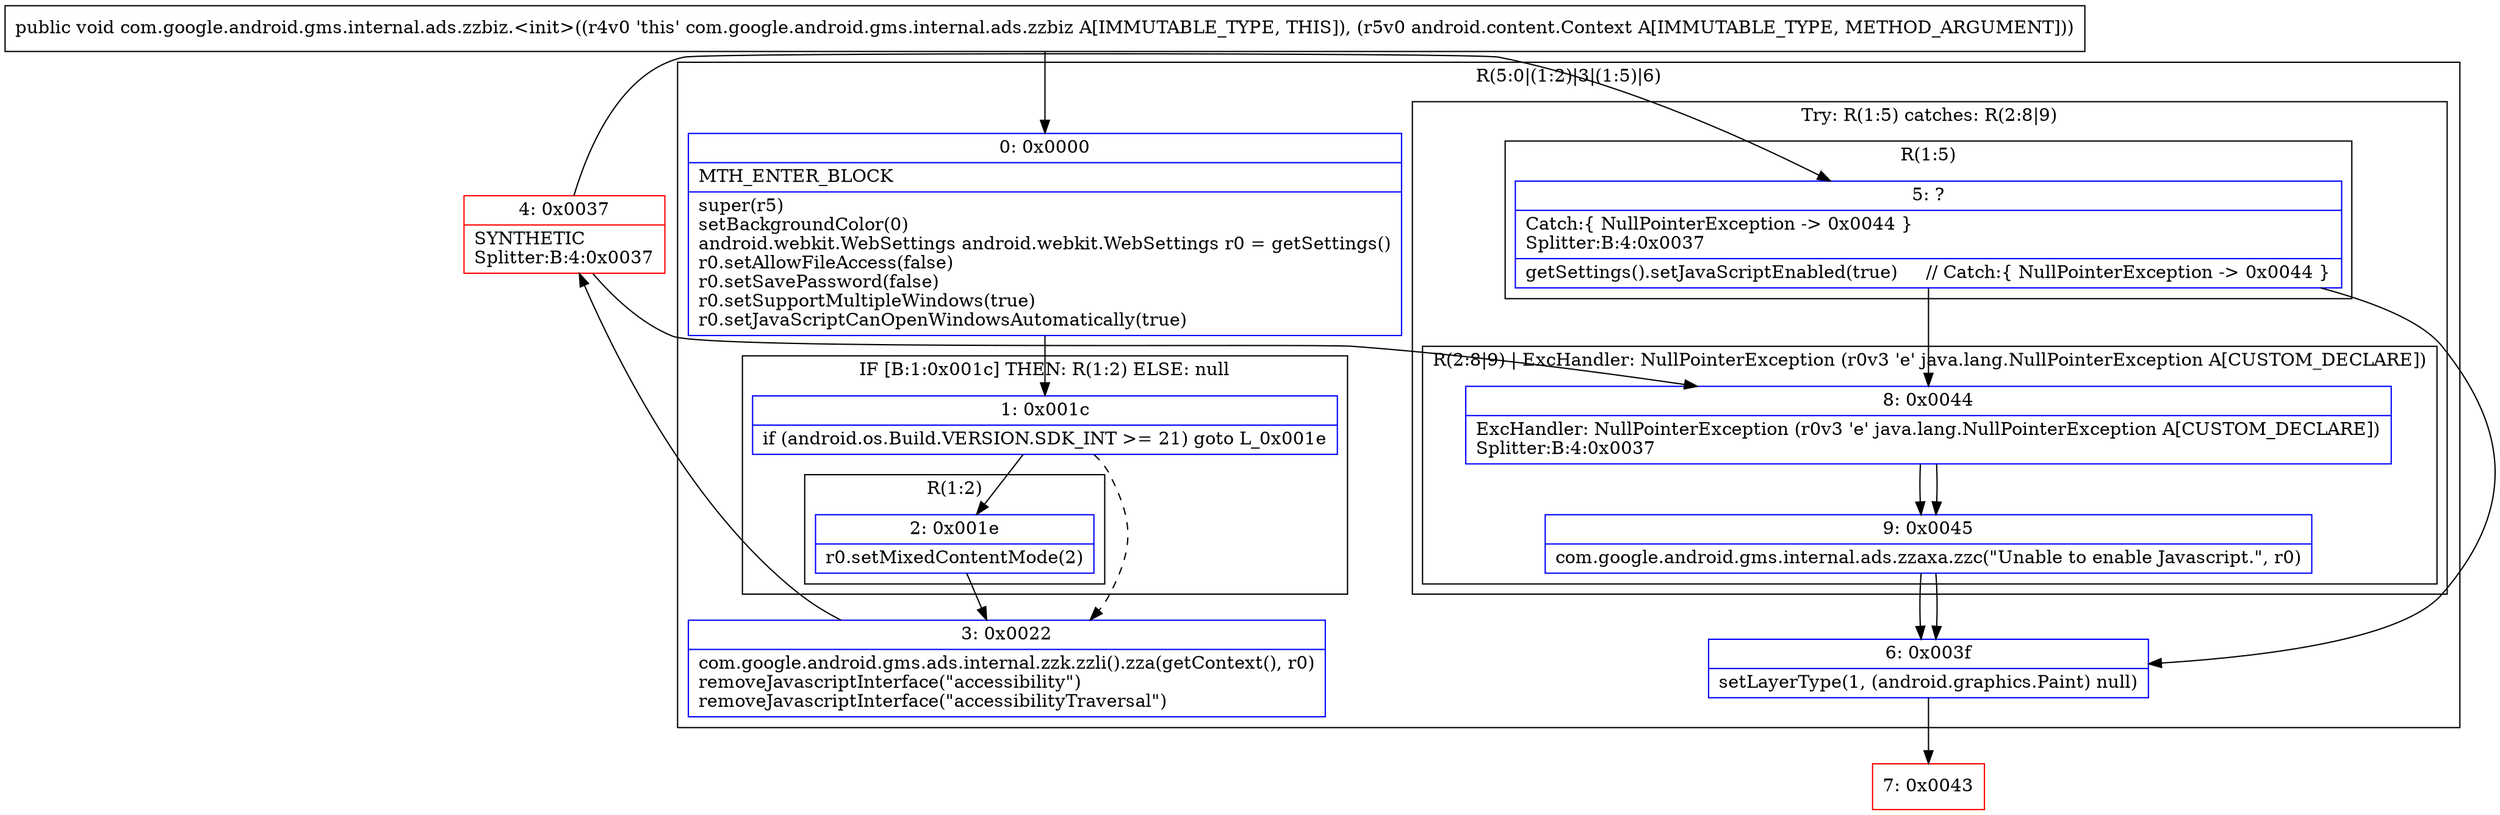 digraph "CFG forcom.google.android.gms.internal.ads.zzbiz.\<init\>(Landroid\/content\/Context;)V" {
subgraph cluster_Region_1371521093 {
label = "R(5:0|(1:2)|3|(1:5)|6)";
node [shape=record,color=blue];
Node_0 [shape=record,label="{0\:\ 0x0000|MTH_ENTER_BLOCK\l|super(r5)\lsetBackgroundColor(0)\landroid.webkit.WebSettings android.webkit.WebSettings r0 = getSettings()\lr0.setAllowFileAccess(false)\lr0.setSavePassword(false)\lr0.setSupportMultipleWindows(true)\lr0.setJavaScriptCanOpenWindowsAutomatically(true)\l}"];
subgraph cluster_IfRegion_525076275 {
label = "IF [B:1:0x001c] THEN: R(1:2) ELSE: null";
node [shape=record,color=blue];
Node_1 [shape=record,label="{1\:\ 0x001c|if (android.os.Build.VERSION.SDK_INT \>= 21) goto L_0x001e\l}"];
subgraph cluster_Region_293278982 {
label = "R(1:2)";
node [shape=record,color=blue];
Node_2 [shape=record,label="{2\:\ 0x001e|r0.setMixedContentMode(2)\l}"];
}
}
Node_3 [shape=record,label="{3\:\ 0x0022|com.google.android.gms.ads.internal.zzk.zzli().zza(getContext(), r0)\lremoveJavascriptInterface(\"accessibility\")\lremoveJavascriptInterface(\"accessibilityTraversal\")\l}"];
subgraph cluster_TryCatchRegion_1142352808 {
label = "Try: R(1:5) catches: R(2:8|9)";
node [shape=record,color=blue];
subgraph cluster_Region_176548779 {
label = "R(1:5)";
node [shape=record,color=blue];
Node_5 [shape=record,label="{5\:\ ?|Catch:\{ NullPointerException \-\> 0x0044 \}\lSplitter:B:4:0x0037\l|getSettings().setJavaScriptEnabled(true)     \/\/ Catch:\{ NullPointerException \-\> 0x0044 \}\l}"];
}
subgraph cluster_Region_160555069 {
label = "R(2:8|9) | ExcHandler: NullPointerException (r0v3 'e' java.lang.NullPointerException A[CUSTOM_DECLARE])\l";
node [shape=record,color=blue];
Node_8 [shape=record,label="{8\:\ 0x0044|ExcHandler: NullPointerException (r0v3 'e' java.lang.NullPointerException A[CUSTOM_DECLARE])\lSplitter:B:4:0x0037\l}"];
Node_9 [shape=record,label="{9\:\ 0x0045|com.google.android.gms.internal.ads.zzaxa.zzc(\"Unable to enable Javascript.\", r0)\l}"];
}
}
Node_6 [shape=record,label="{6\:\ 0x003f|setLayerType(1, (android.graphics.Paint) null)\l}"];
}
subgraph cluster_Region_160555069 {
label = "R(2:8|9) | ExcHandler: NullPointerException (r0v3 'e' java.lang.NullPointerException A[CUSTOM_DECLARE])\l";
node [shape=record,color=blue];
Node_8 [shape=record,label="{8\:\ 0x0044|ExcHandler: NullPointerException (r0v3 'e' java.lang.NullPointerException A[CUSTOM_DECLARE])\lSplitter:B:4:0x0037\l}"];
Node_9 [shape=record,label="{9\:\ 0x0045|com.google.android.gms.internal.ads.zzaxa.zzc(\"Unable to enable Javascript.\", r0)\l}"];
}
Node_4 [shape=record,color=red,label="{4\:\ 0x0037|SYNTHETIC\lSplitter:B:4:0x0037\l}"];
Node_7 [shape=record,color=red,label="{7\:\ 0x0043}"];
MethodNode[shape=record,label="{public void com.google.android.gms.internal.ads.zzbiz.\<init\>((r4v0 'this' com.google.android.gms.internal.ads.zzbiz A[IMMUTABLE_TYPE, THIS]), (r5v0 android.content.Context A[IMMUTABLE_TYPE, METHOD_ARGUMENT])) }"];
MethodNode -> Node_0;
Node_0 -> Node_1;
Node_1 -> Node_2;
Node_1 -> Node_3[style=dashed];
Node_2 -> Node_3;
Node_3 -> Node_4;
Node_5 -> Node_6;
Node_5 -> Node_8;
Node_8 -> Node_9;
Node_9 -> Node_6;
Node_6 -> Node_7;
Node_8 -> Node_9;
Node_9 -> Node_6;
Node_4 -> Node_5;
Node_4 -> Node_8;
}


